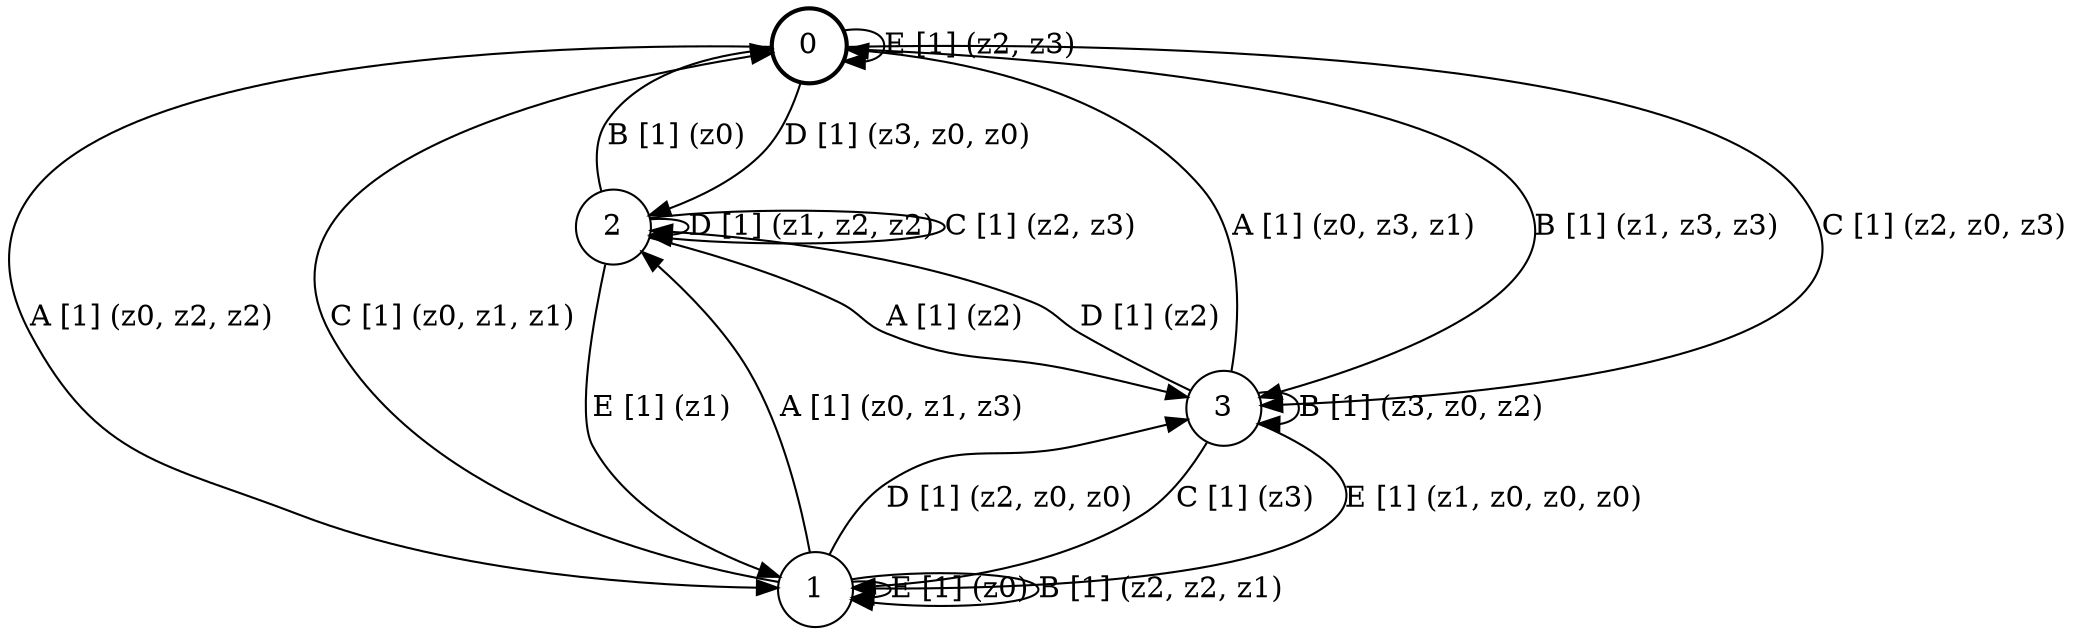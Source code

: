 # generated file, don't try to modify
# command: dot -Tpng <filename> > tree.png
digraph Automaton {
    node [shape = circle];
    0 [style = "bold"];
    0 -> 0 [label = "E [1] (z2, z3) "];
    0 -> 2 [label = "D [1] (z3, z0, z0) "];
    0 -> 1 [label = "A [1] (z0, z2, z2) "];
    0 -> 3 [label = "B [1] (z1, z3, z3) "];
    0 -> 3 [label = "C [1] (z2, z0, z3) "];
    1 -> 1 [label = "E [1] (z0) "];
    1 -> 3 [label = "D [1] (z2, z0, z0) "];
    1 -> 2 [label = "A [1] (z0, z1, z3) "];
    1 -> 1 [label = "B [1] (z2, z2, z1) "];
    1 -> 0 [label = "C [1] (z0, z1, z1) "];
    2 -> 1 [label = "E [1] (z1) "];
    2 -> 2 [label = "D [1] (z1, z2, z2) "];
    2 -> 3 [label = "A [1] (z2) "];
    2 -> 0 [label = "B [1] (z0) "];
    2 -> 2 [label = "C [1] (z2, z3) "];
    3 -> 1 [label = "E [1] (z1, z0, z0, z0) "];
    3 -> 2 [label = "D [1] (z2) "];
    3 -> 0 [label = "A [1] (z0, z3, z1) "];
    3 -> 3 [label = "B [1] (z3, z0, z2) "];
    3 -> 1 [label = "C [1] (z3) "];
}
